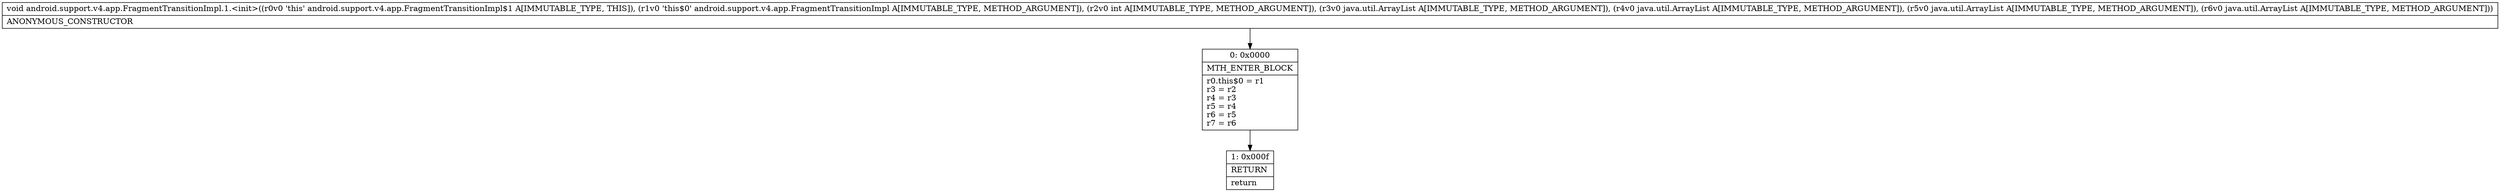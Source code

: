 digraph "CFG forandroid.support.v4.app.FragmentTransitionImpl.1.\<init\>(Landroid\/support\/v4\/app\/FragmentTransitionImpl;ILjava\/util\/ArrayList;Ljava\/util\/ArrayList;Ljava\/util\/ArrayList;Ljava\/util\/ArrayList;)V" {
Node_0 [shape=record,label="{0\:\ 0x0000|MTH_ENTER_BLOCK\l|r0.this$0 = r1\lr3 = r2\lr4 = r3\lr5 = r4\lr6 = r5\lr7 = r6\l}"];
Node_1 [shape=record,label="{1\:\ 0x000f|RETURN\l|return\l}"];
MethodNode[shape=record,label="{void android.support.v4.app.FragmentTransitionImpl.1.\<init\>((r0v0 'this' android.support.v4.app.FragmentTransitionImpl$1 A[IMMUTABLE_TYPE, THIS]), (r1v0 'this$0' android.support.v4.app.FragmentTransitionImpl A[IMMUTABLE_TYPE, METHOD_ARGUMENT]), (r2v0 int A[IMMUTABLE_TYPE, METHOD_ARGUMENT]), (r3v0 java.util.ArrayList A[IMMUTABLE_TYPE, METHOD_ARGUMENT]), (r4v0 java.util.ArrayList A[IMMUTABLE_TYPE, METHOD_ARGUMENT]), (r5v0 java.util.ArrayList A[IMMUTABLE_TYPE, METHOD_ARGUMENT]), (r6v0 java.util.ArrayList A[IMMUTABLE_TYPE, METHOD_ARGUMENT]))  | ANONYMOUS_CONSTRUCTOR\l}"];
MethodNode -> Node_0;
Node_0 -> Node_1;
}

